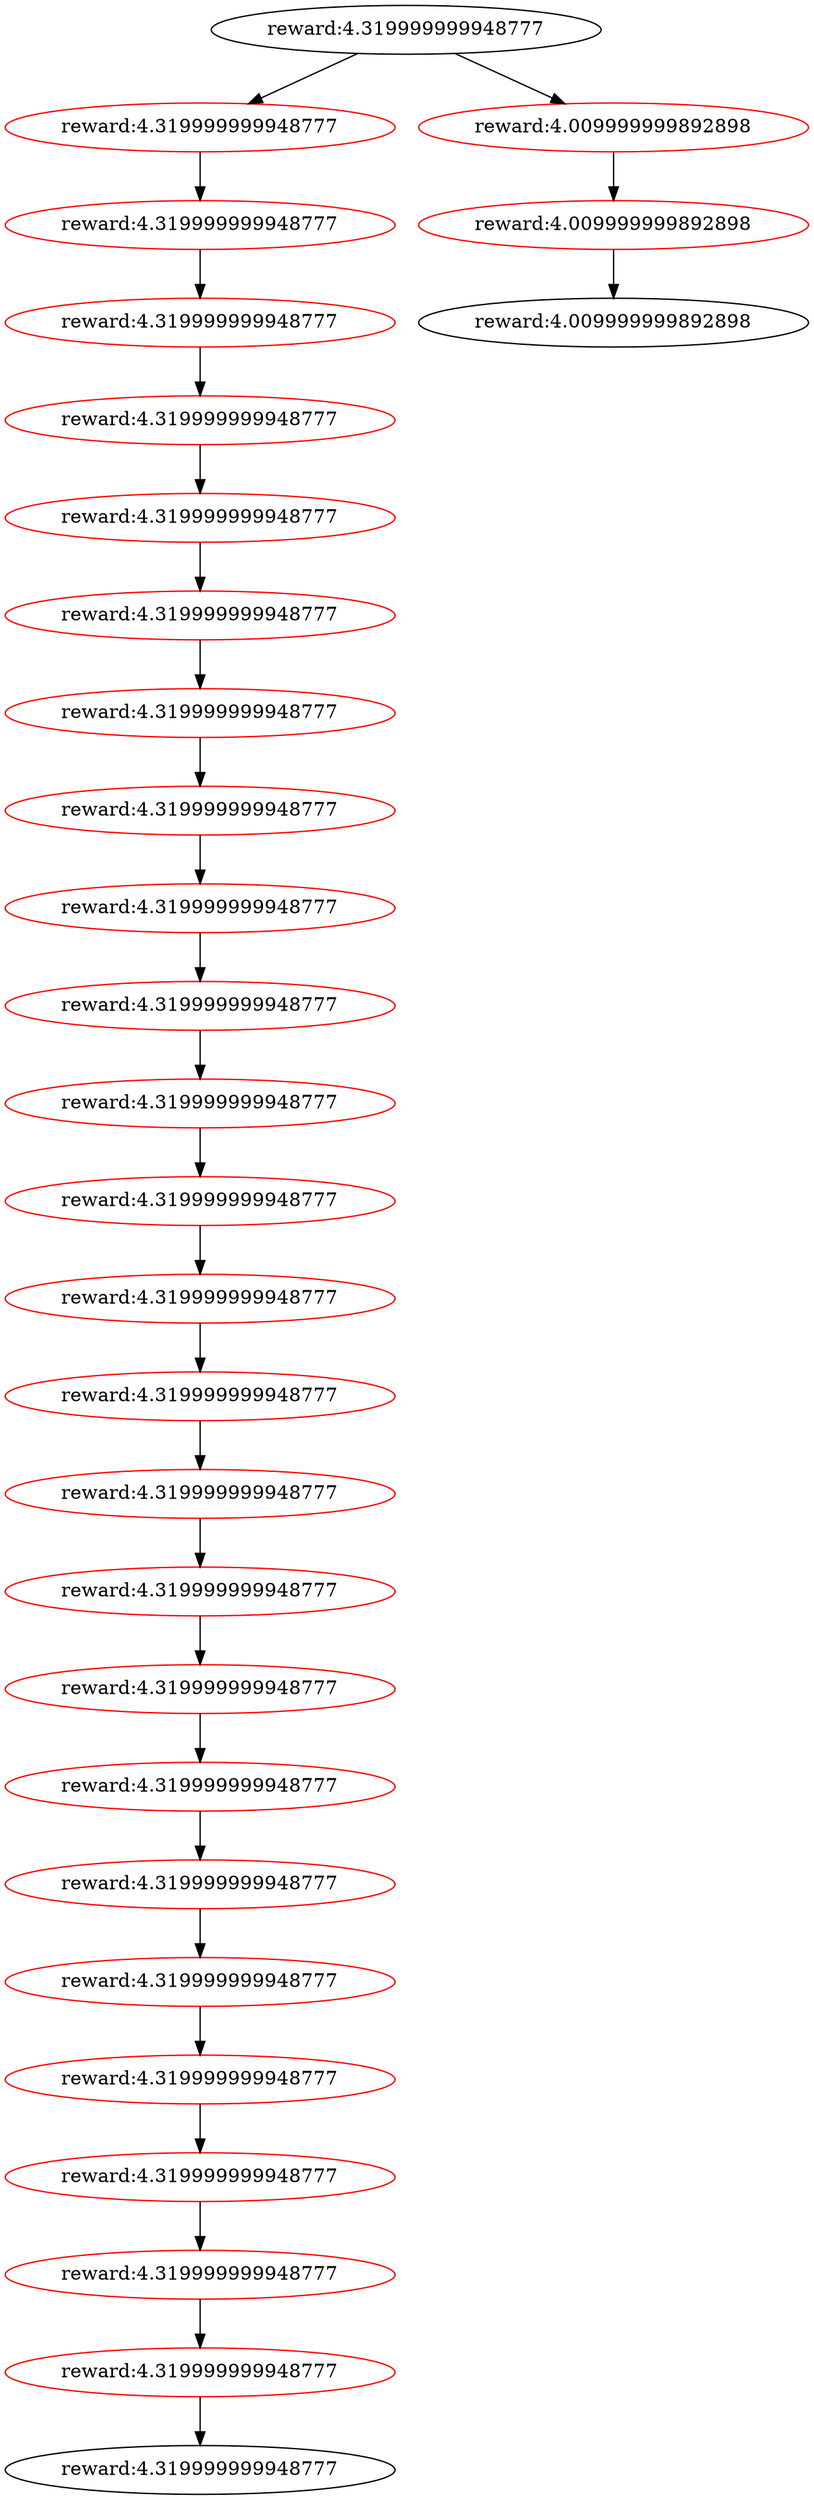 digraph G {
	node1 [label="reward:4.319999999948777"]
	node2 [label="reward:4.319999999948777" color=red]
	node1 -> node2
	node3 [label="reward:4.319999999948777" color=red]
	node2 -> node3
	node4 [label="reward:4.319999999948777" color=red]
	node3 -> node4
	node5 [label="reward:4.319999999948777" color=red]
	node4 -> node5
	node6 [label="reward:4.319999999948777" color=red]
	node5 -> node6
	node7 [label="reward:4.319999999948777" color=red]
	node6 -> node7
	node8 [label="reward:4.319999999948777" color=red]
	node7 -> node8
	node9 [label="reward:4.319999999948777" color=red]
	node8 -> node9
	node10 [label="reward:4.319999999948777" color=red]
	node9 -> node10
	node11 [label="reward:4.319999999948777" color=red]
	node10 -> node11
	node12 [label="reward:4.319999999948777" color=red]
	node11 -> node12
	node13 [label="reward:4.319999999948777" color=red]
	node12 -> node13
	node14 [label="reward:4.319999999948777" color=red]
	node13 -> node14
	node15 [label="reward:4.319999999948777" color=red]
	node14 -> node15
	node16 [label="reward:4.319999999948777" color=red]
	node15 -> node16
	node17 [label="reward:4.319999999948777" color=red]
	node16 -> node17
	node18 [label="reward:4.319999999948777" color=red]
	node17 -> node18
	node19 [label="reward:4.319999999948777" color=red]
	node18 -> node19
	node20 [label="reward:4.319999999948777" color=red]
	node19 -> node20
	node21 [label="reward:4.319999999948777" color=red]
	node20 -> node21
	node22 [label="reward:4.319999999948777" color=red]
	node21 -> node22
	node23 [label="reward:4.319999999948777" color=red]
	node22 -> node23
	node24 [label="reward:4.319999999948777" color=red]
	node23 -> node24
	node25 [label="reward:4.319999999948777" color=red]
	node24 -> node25
	node26 [label="reward:4.319999999948777"]
	node25 -> node26
	node27 [label="reward:4.009999999892898" color=red]
	node1 -> node27
	node28 [label="reward:4.009999999892898" color=red]
	node27 -> node28
	node29 [label="reward:4.009999999892898"]
	node28 -> node29
}
